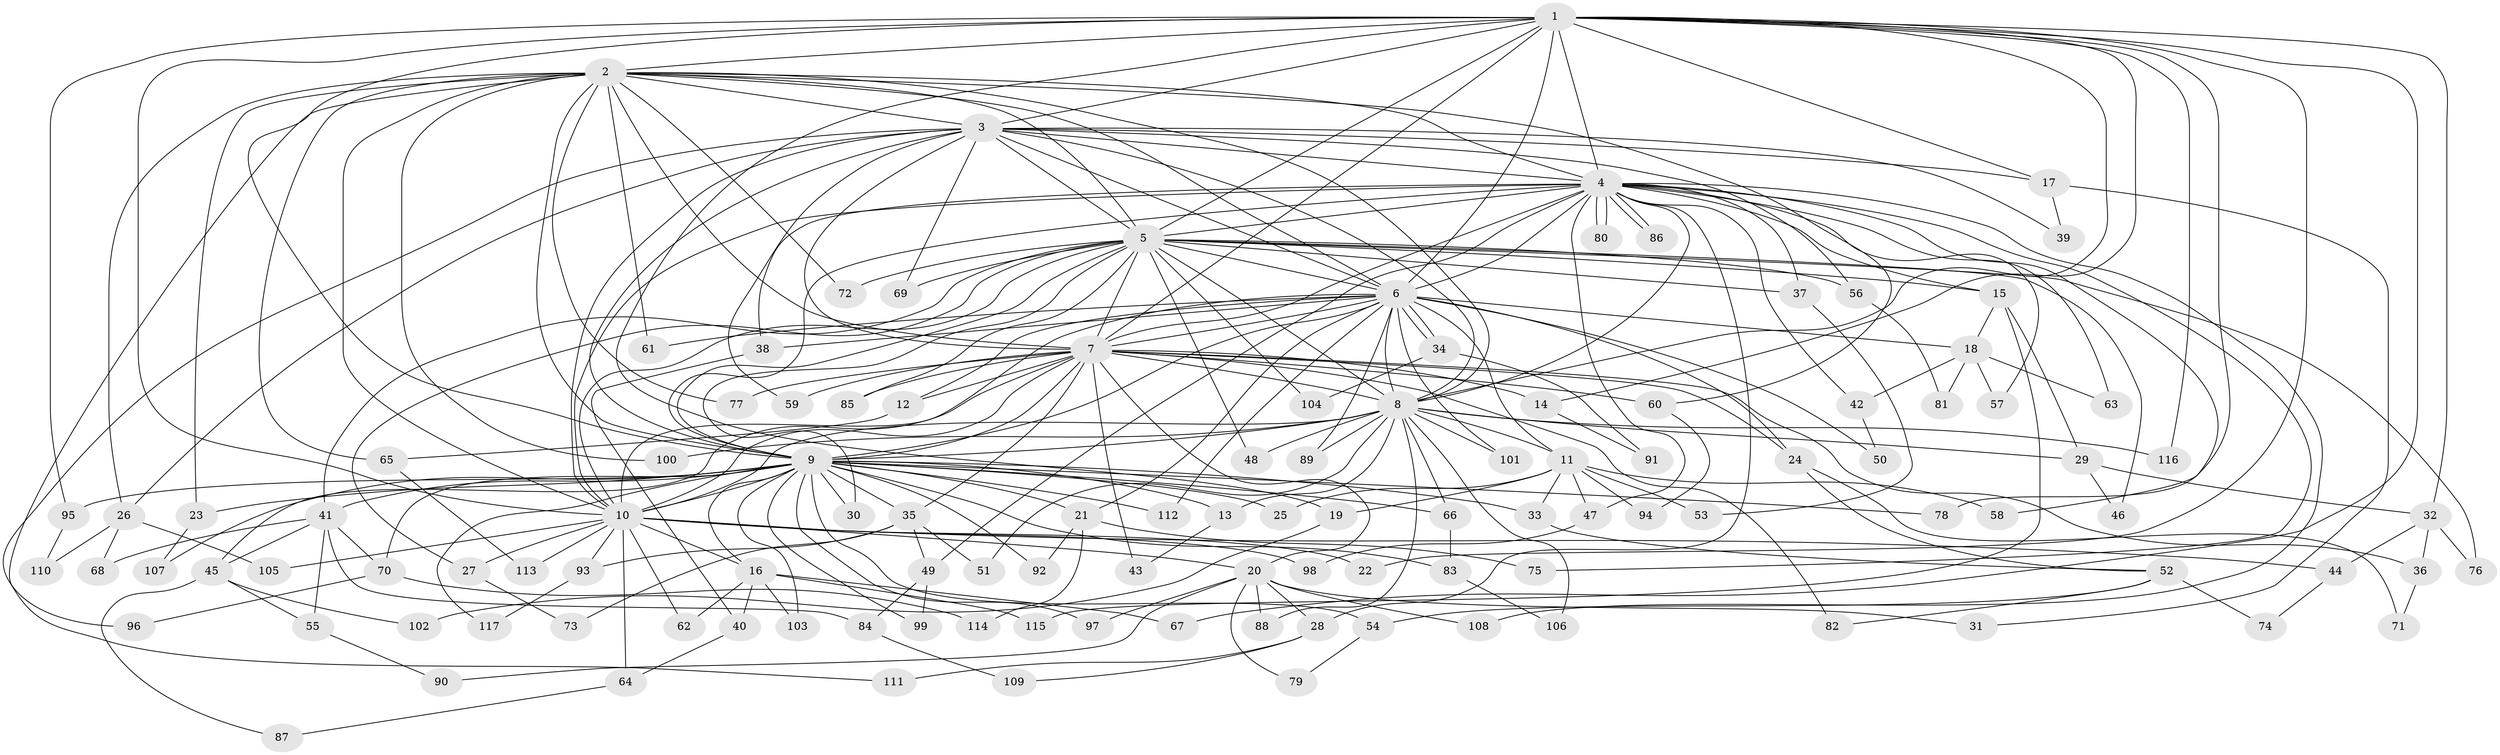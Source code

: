 // coarse degree distribution, {23: 0.014084507042253521, 19: 0.056338028169014086, 9: 0.028169014084507043, 3: 0.3380281690140845, 2: 0.23943661971830985, 4: 0.09859154929577464, 6: 0.028169014084507043, 20: 0.014084507042253521, 7: 0.028169014084507043, 13: 0.014084507042253521, 5: 0.07042253521126761, 16: 0.014084507042253521, 28: 0.014084507042253521, 1: 0.028169014084507043, 15: 0.014084507042253521}
// Generated by graph-tools (version 1.1) at 2025/36/03/04/25 23:36:27]
// undirected, 117 vertices, 259 edges
graph export_dot {
  node [color=gray90,style=filled];
  1;
  2;
  3;
  4;
  5;
  6;
  7;
  8;
  9;
  10;
  11;
  12;
  13;
  14;
  15;
  16;
  17;
  18;
  19;
  20;
  21;
  22;
  23;
  24;
  25;
  26;
  27;
  28;
  29;
  30;
  31;
  32;
  33;
  34;
  35;
  36;
  37;
  38;
  39;
  40;
  41;
  42;
  43;
  44;
  45;
  46;
  47;
  48;
  49;
  50;
  51;
  52;
  53;
  54;
  55;
  56;
  57;
  58;
  59;
  60;
  61;
  62;
  63;
  64;
  65;
  66;
  67;
  68;
  69;
  70;
  71;
  72;
  73;
  74;
  75;
  76;
  77;
  78;
  79;
  80;
  81;
  82;
  83;
  84;
  85;
  86;
  87;
  88;
  89;
  90;
  91;
  92;
  93;
  94;
  95;
  96;
  97;
  98;
  99;
  100;
  101;
  102;
  103;
  104;
  105;
  106;
  107;
  108;
  109;
  110;
  111;
  112;
  113;
  114;
  115;
  116;
  117;
  1 -- 2;
  1 -- 3;
  1 -- 4;
  1 -- 5;
  1 -- 6;
  1 -- 7;
  1 -- 8;
  1 -- 9;
  1 -- 10;
  1 -- 14;
  1 -- 17;
  1 -- 19;
  1 -- 22;
  1 -- 32;
  1 -- 67;
  1 -- 78;
  1 -- 95;
  1 -- 116;
  2 -- 3;
  2 -- 4;
  2 -- 5;
  2 -- 6;
  2 -- 7;
  2 -- 8;
  2 -- 9;
  2 -- 10;
  2 -- 23;
  2 -- 26;
  2 -- 60;
  2 -- 61;
  2 -- 65;
  2 -- 72;
  2 -- 77;
  2 -- 100;
  2 -- 111;
  3 -- 4;
  3 -- 5;
  3 -- 6;
  3 -- 7;
  3 -- 8;
  3 -- 9;
  3 -- 10;
  3 -- 17;
  3 -- 26;
  3 -- 39;
  3 -- 56;
  3 -- 59;
  3 -- 69;
  3 -- 96;
  4 -- 5;
  4 -- 6;
  4 -- 7;
  4 -- 8;
  4 -- 9;
  4 -- 10;
  4 -- 15;
  4 -- 28;
  4 -- 37;
  4 -- 38;
  4 -- 42;
  4 -- 47;
  4 -- 49;
  4 -- 57;
  4 -- 58;
  4 -- 63;
  4 -- 75;
  4 -- 80;
  4 -- 80;
  4 -- 86;
  4 -- 86;
  4 -- 108;
  5 -- 6;
  5 -- 7;
  5 -- 8;
  5 -- 9;
  5 -- 10;
  5 -- 15;
  5 -- 27;
  5 -- 30;
  5 -- 37;
  5 -- 41;
  5 -- 46;
  5 -- 48;
  5 -- 56;
  5 -- 69;
  5 -- 72;
  5 -- 76;
  5 -- 85;
  5 -- 104;
  6 -- 7;
  6 -- 8;
  6 -- 9;
  6 -- 10;
  6 -- 11;
  6 -- 12;
  6 -- 18;
  6 -- 21;
  6 -- 24;
  6 -- 34;
  6 -- 34;
  6 -- 38;
  6 -- 50;
  6 -- 61;
  6 -- 89;
  6 -- 101;
  6 -- 112;
  7 -- 8;
  7 -- 9;
  7 -- 10;
  7 -- 12;
  7 -- 14;
  7 -- 20;
  7 -- 24;
  7 -- 35;
  7 -- 36;
  7 -- 43;
  7 -- 45;
  7 -- 59;
  7 -- 60;
  7 -- 77;
  7 -- 82;
  7 -- 85;
  8 -- 9;
  8 -- 10;
  8 -- 11;
  8 -- 13;
  8 -- 29;
  8 -- 48;
  8 -- 51;
  8 -- 66;
  8 -- 88;
  8 -- 89;
  8 -- 100;
  8 -- 101;
  8 -- 106;
  8 -- 116;
  9 -- 10;
  9 -- 13;
  9 -- 16;
  9 -- 21;
  9 -- 23;
  9 -- 25;
  9 -- 30;
  9 -- 33;
  9 -- 35;
  9 -- 41;
  9 -- 54;
  9 -- 66;
  9 -- 70;
  9 -- 78;
  9 -- 83;
  9 -- 92;
  9 -- 95;
  9 -- 97;
  9 -- 99;
  9 -- 103;
  9 -- 107;
  9 -- 112;
  9 -- 117;
  10 -- 16;
  10 -- 20;
  10 -- 22;
  10 -- 27;
  10 -- 44;
  10 -- 62;
  10 -- 64;
  10 -- 93;
  10 -- 98;
  10 -- 105;
  10 -- 113;
  11 -- 19;
  11 -- 25;
  11 -- 33;
  11 -- 47;
  11 -- 53;
  11 -- 58;
  11 -- 94;
  12 -- 65;
  13 -- 43;
  14 -- 91;
  15 -- 18;
  15 -- 29;
  15 -- 115;
  16 -- 40;
  16 -- 62;
  16 -- 67;
  16 -- 103;
  16 -- 115;
  17 -- 31;
  17 -- 39;
  18 -- 42;
  18 -- 57;
  18 -- 63;
  18 -- 81;
  19 -- 102;
  20 -- 28;
  20 -- 31;
  20 -- 79;
  20 -- 88;
  20 -- 90;
  20 -- 97;
  20 -- 108;
  21 -- 75;
  21 -- 92;
  21 -- 114;
  23 -- 107;
  24 -- 52;
  24 -- 71;
  26 -- 68;
  26 -- 105;
  26 -- 110;
  27 -- 73;
  28 -- 109;
  28 -- 111;
  29 -- 32;
  29 -- 46;
  32 -- 36;
  32 -- 44;
  32 -- 76;
  33 -- 52;
  34 -- 91;
  34 -- 104;
  35 -- 49;
  35 -- 51;
  35 -- 73;
  35 -- 93;
  36 -- 71;
  37 -- 53;
  38 -- 40;
  40 -- 64;
  41 -- 45;
  41 -- 55;
  41 -- 68;
  41 -- 70;
  41 -- 84;
  42 -- 50;
  44 -- 74;
  45 -- 55;
  45 -- 87;
  45 -- 102;
  47 -- 98;
  49 -- 84;
  49 -- 99;
  52 -- 54;
  52 -- 74;
  52 -- 82;
  54 -- 79;
  55 -- 90;
  56 -- 81;
  60 -- 94;
  64 -- 87;
  65 -- 113;
  66 -- 83;
  70 -- 96;
  70 -- 114;
  83 -- 106;
  84 -- 109;
  93 -- 117;
  95 -- 110;
}
